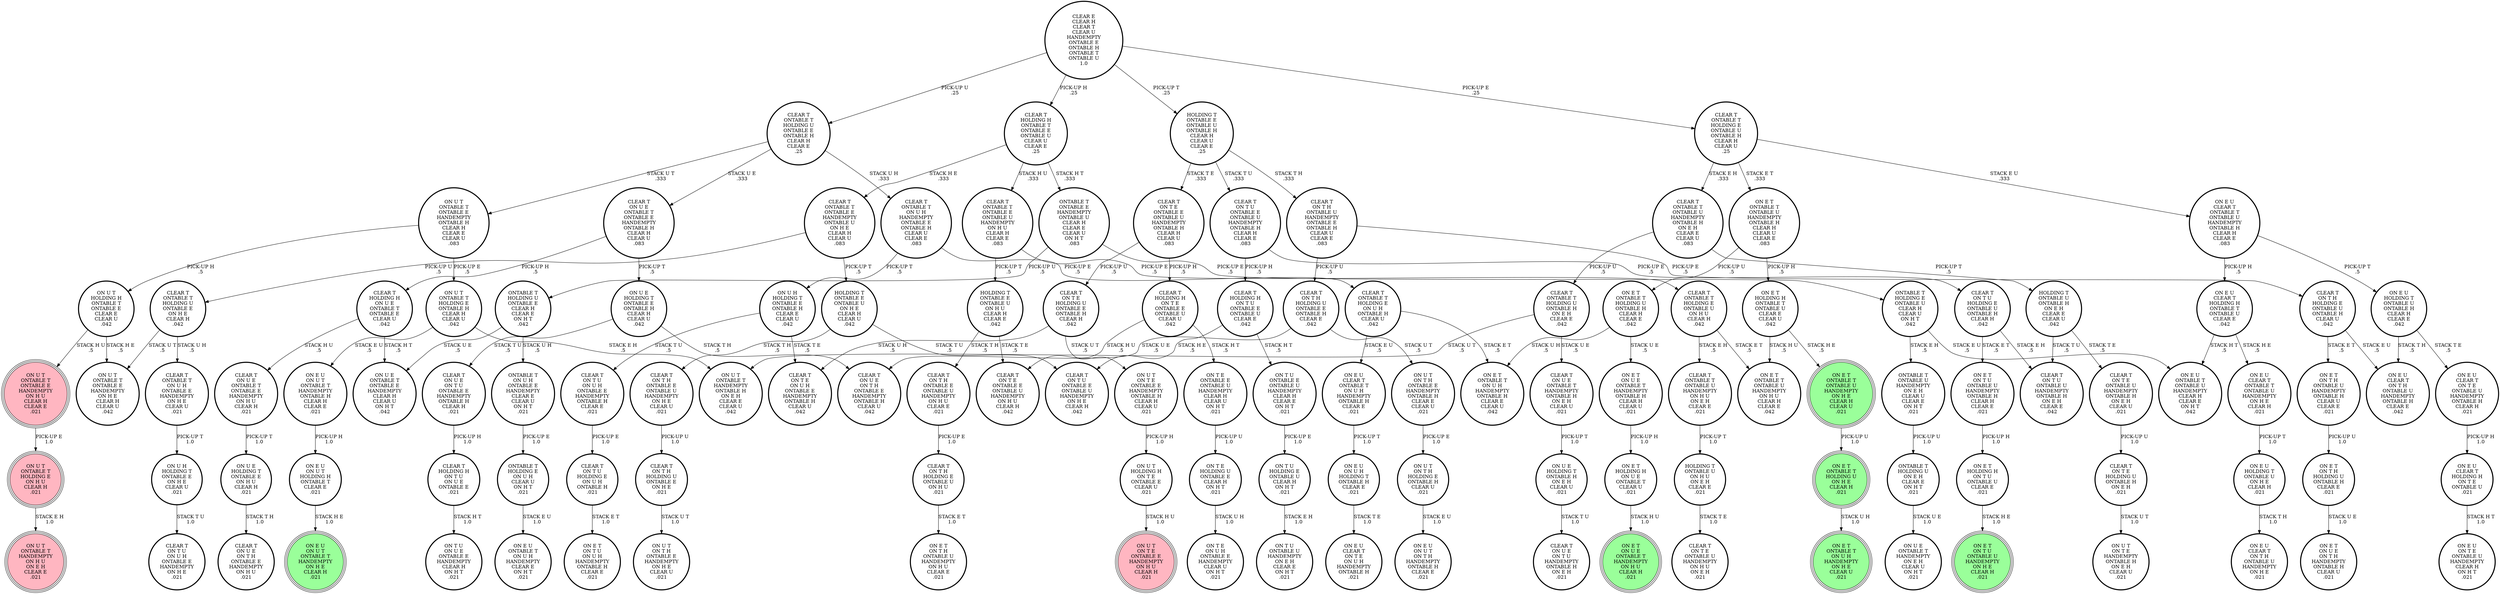 digraph {
"ON U T\nONTABLE T\nHOLDING E\nON H U\nCLEAR H\n.021\n" -> "ON U T\nONTABLE T\nHANDEMPTY\nON H U\nON E H\nCLEAR E\n.021\n"[label="STACK E H\n1.0\n"];
"ON E U\nCLEAR T\nHOLDING H\nONTABLE T\nONTABLE U\nCLEAR E\n.042\n" -> "ON E U\nONTABLE T\nONTABLE U\nHANDEMPTY\nCLEAR H\nCLEAR E\nON H T\n.042\n"[label="STACK H T\n.5\n"];
"ON E U\nCLEAR T\nHOLDING H\nONTABLE T\nONTABLE U\nCLEAR E\n.042\n" -> "ON E U\nCLEAR T\nONTABLE T\nONTABLE U\nHANDEMPTY\nON H E\nCLEAR H\n.021\n"[label="STACK H E\n.5\n"];
"ON E T\nHOLDING H\nON T U\nONTABLE U\nCLEAR E\n.021\n" -> "ON E T\nON T U\nONTABLE U\nHANDEMPTY\nON H E\nCLEAR H\n.021\n"[label="STACK H E\n1.0\n"];
"CLEAR T\nONTABLE T\nONTABLE E\nONTABLE U\nHANDEMPTY\nON H U\nCLEAR H\nCLEAR E\n.083\n" -> "CLEAR T\nONTABLE T\nHOLDING E\nONTABLE U\nON H U\nCLEAR H\n.042\n"[label="PICK-UP E\n.5\n"];
"CLEAR T\nONTABLE T\nONTABLE E\nONTABLE U\nHANDEMPTY\nON H U\nCLEAR H\nCLEAR E\n.083\n" -> "HOLDING T\nONTABLE E\nONTABLE U\nON H U\nCLEAR H\nCLEAR E\n.042\n"[label="PICK-UP T\n.5\n"];
"ON E U\nHOLDING T\nONTABLE U\nONTABLE H\nCLEAR H\nCLEAR E\n.042\n" -> "ON E U\nCLEAR T\nON T E\nONTABLE U\nHANDEMPTY\nONTABLE H\nCLEAR H\n.021\n"[label="STACK T E\n.5\n"];
"ON E U\nHOLDING T\nONTABLE U\nONTABLE H\nCLEAR H\nCLEAR E\n.042\n" -> "ON E U\nCLEAR T\nON T H\nONTABLE U\nHANDEMPTY\nONTABLE H\nCLEAR E\n.042\n"[label="STACK T H\n.5\n"];
"ON E T\nONTABLE T\nHOLDING U\nON H E\nCLEAR H\n.021\n" -> "ON E T\nONTABLE T\nON U H\nHANDEMPTY\nON H E\nCLEAR U\n.021\n"[label="STACK U H\n1.0\n"];
"CLEAR T\nONTABLE T\nHOLDING E\nONTABLE U\nON H U\nCLEAR H\n.042\n" -> "ON E T\nONTABLE T\nONTABLE U\nHANDEMPTY\nON H U\nCLEAR H\nCLEAR E\n.042\n"[label="STACK E T\n.5\n"];
"CLEAR T\nONTABLE T\nHOLDING E\nONTABLE U\nON H U\nCLEAR H\n.042\n" -> "CLEAR T\nONTABLE T\nONTABLE U\nHANDEMPTY\nON H U\nON E H\nCLEAR E\n.021\n"[label="STACK E H\n.5\n"];
"ON E U\nHOLDING T\nONTABLE U\nON H E\nCLEAR H\n.021\n" -> "ON E U\nCLEAR T\nON T H\nONTABLE U\nHANDEMPTY\nON H E\n.021\n"[label="STACK T H\n1.0\n"];
"CLEAR T\nON T H\nHOLDING E\nONTABLE U\nONTABLE H\nCLEAR U\n.042\n" -> "ON E T\nON T H\nONTABLE U\nHANDEMPTY\nONTABLE H\nCLEAR U\nCLEAR E\n.021\n"[label="STACK E T\n.5\n"];
"CLEAR T\nON T H\nHOLDING E\nONTABLE U\nONTABLE H\nCLEAR U\n.042\n" -> "ON E U\nCLEAR T\nON T H\nONTABLE U\nHANDEMPTY\nONTABLE H\nCLEAR E\n.042\n"[label="STACK E U\n.5\n"];
"ON T U\nONTABLE E\nONTABLE U\nHANDEMPTY\nCLEAR H\nCLEAR E\nON H T\n.021\n" -> "ON T U\nHOLDING E\nONTABLE U\nCLEAR H\nON H T\n.021\n"[label="PICK-UP E\n1.0\n"];
"CLEAR T\nON T U\nONTABLE E\nONTABLE U\nHANDEMPTY\nONTABLE H\nCLEAR H\nCLEAR E\n.083\n" -> "CLEAR T\nON T U\nHOLDING E\nONTABLE U\nONTABLE H\nCLEAR H\n.042\n"[label="PICK-UP E\n.5\n"];
"CLEAR T\nON T U\nONTABLE E\nONTABLE U\nHANDEMPTY\nONTABLE H\nCLEAR H\nCLEAR E\n.083\n" -> "CLEAR T\nHOLDING H\nON T U\nONTABLE E\nONTABLE U\nCLEAR E\n.042\n"[label="PICK-UP H\n.5\n"];
"CLEAR T\nONTABLE T\nON U H\nHANDEMPTY\nONTABLE E\nONTABLE H\nCLEAR U\nCLEAR E\n.083\n" -> "CLEAR T\nONTABLE T\nHOLDING E\nON U H\nONTABLE H\nCLEAR U\n.042\n"[label="PICK-UP E\n.5\n"];
"CLEAR T\nONTABLE T\nON U H\nHANDEMPTY\nONTABLE E\nONTABLE H\nCLEAR U\nCLEAR E\n.083\n" -> "ON U H\nHOLDING T\nONTABLE E\nONTABLE H\nCLEAR E\nCLEAR U\n.042\n"[label="PICK-UP T\n.5\n"];
"ONTABLE T\nHOLDING E\nONTABLE U\nCLEAR H\nCLEAR U\nON H T\n.042\n" -> "ONTABLE T\nONTABLE U\nHANDEMPTY\nON E H\nCLEAR U\nCLEAR E\nON H T\n.021\n"[label="STACK E H\n.5\n"];
"ONTABLE T\nHOLDING E\nONTABLE U\nCLEAR H\nCLEAR U\nON H T\n.042\n" -> "ON E U\nONTABLE T\nONTABLE U\nHANDEMPTY\nCLEAR H\nCLEAR E\nON H T\n.042\n"[label="STACK E U\n.5\n"];
"ON E U\nCLEAR T\nHOLDING H\nON T E\nONTABLE U\n.021\n" -> "ON E U\nON T E\nONTABLE U\nHANDEMPTY\nCLEAR H\nON H T\n.021\n"[label="STACK H T\n1.0\n"];
"ON U E\nHOLDING T\nONTABLE H\nON E H\nCLEAR U\n.021\n" -> "CLEAR T\nON U E\nON T U\nHANDEMPTY\nONTABLE H\nON E H\n.021\n"[label="STACK T U\n1.0\n"];
"CLEAR T\nON T H\nONTABLE U\nHANDEMPTY\nONTABLE E\nONTABLE H\nCLEAR U\nCLEAR E\n.083\n" -> "CLEAR T\nON T H\nHOLDING E\nONTABLE U\nONTABLE H\nCLEAR U\n.042\n"[label="PICK-UP E\n.5\n"];
"CLEAR T\nON T H\nONTABLE U\nHANDEMPTY\nONTABLE E\nONTABLE H\nCLEAR U\nCLEAR E\n.083\n" -> "CLEAR T\nON T H\nHOLDING U\nONTABLE E\nONTABLE H\nCLEAR E\n.042\n"[label="PICK-UP U\n.5\n"];
"ON U T\nON T H\nONTABLE E\nHANDEMPTY\nONTABLE H\nCLEAR E\nCLEAR U\n.021\n" -> "ON U T\nON T H\nHOLDING E\nONTABLE H\nCLEAR U\n.021\n"[label="PICK-UP E\n1.0\n"];
"ONTABLE T\nONTABLE E\nHANDEMPTY\nONTABLE U\nCLEAR H\nCLEAR E\nCLEAR U\nON H T\n.083\n" -> "ONTABLE T\nHOLDING E\nONTABLE U\nCLEAR H\nCLEAR U\nON H T\n.042\n"[label="PICK-UP E\n.5\n"];
"ONTABLE T\nONTABLE E\nHANDEMPTY\nONTABLE U\nCLEAR H\nCLEAR E\nCLEAR U\nON H T\n.083\n" -> "ONTABLE T\nHOLDING U\nONTABLE E\nCLEAR H\nCLEAR E\nON H T\n.042\n"[label="PICK-UP U\n.5\n"];
"ON E T\nONTABLE T\nONTABLE U\nHANDEMPTY\nONTABLE H\nCLEAR H\nCLEAR U\nCLEAR E\n.083\n" -> "ON E T\nHOLDING H\nONTABLE T\nONTABLE U\nCLEAR E\nCLEAR U\n.042\n"[label="PICK-UP H\n.5\n"];
"ON E T\nONTABLE T\nONTABLE U\nHANDEMPTY\nONTABLE H\nCLEAR H\nCLEAR U\nCLEAR E\n.083\n" -> "ON E T\nONTABLE T\nHOLDING U\nONTABLE H\nCLEAR H\nCLEAR E\n.042\n"[label="PICK-UP U\n.5\n"];
"HOLDING T\nONTABLE E\nONTABLE U\nON H U\nCLEAR H\nCLEAR E\n.042\n" -> "CLEAR T\nON T H\nONTABLE E\nONTABLE U\nHANDEMPTY\nON H U\nCLEAR E\n.021\n"[label="STACK T H\n.5\n"];
"HOLDING T\nONTABLE E\nONTABLE U\nON H U\nCLEAR H\nCLEAR E\n.042\n" -> "CLEAR T\nON T E\nONTABLE E\nONTABLE U\nHANDEMPTY\nON H U\nCLEAR H\n.042\n"[label="STACK T E\n.5\n"];
"CLEAR T\nHOLDING H\nON T U\nON U E\nONTABLE E\n.021\n" -> "ON T U\nON U E\nONTABLE E\nHANDEMPTY\nCLEAR H\nON H T\n.021\n"[label="STACK H T\n1.0\n"];
"CLEAR E\nCLEAR H\nCLEAR T\nCLEAR U\nHANDEMPTY\nONTABLE E\nONTABLE H\nONTABLE T\nONTABLE U\n1.0\n" -> "CLEAR T\nHOLDING H\nONTABLE T\nONTABLE E\nONTABLE U\nCLEAR U\nCLEAR E\n.25\n"[label="PICK-UP H\n.25\n"];
"CLEAR E\nCLEAR H\nCLEAR T\nCLEAR U\nHANDEMPTY\nONTABLE E\nONTABLE H\nONTABLE T\nONTABLE U\n1.0\n" -> "HOLDING T\nONTABLE E\nONTABLE U\nONTABLE H\nCLEAR H\nCLEAR U\nCLEAR E\n.25\n"[label="PICK-UP T\n.25\n"];
"CLEAR E\nCLEAR H\nCLEAR T\nCLEAR U\nHANDEMPTY\nONTABLE E\nONTABLE H\nONTABLE T\nONTABLE U\n1.0\n" -> "CLEAR T\nONTABLE T\nHOLDING E\nONTABLE U\nONTABLE H\nCLEAR H\nCLEAR U\n.25\n"[label="PICK-UP E\n.25\n"];
"CLEAR E\nCLEAR H\nCLEAR T\nCLEAR U\nHANDEMPTY\nONTABLE E\nONTABLE H\nONTABLE T\nONTABLE U\n1.0\n" -> "CLEAR T\nONTABLE T\nHOLDING U\nONTABLE E\nONTABLE H\nCLEAR H\nCLEAR E\n.25\n"[label="PICK-UP U\n.25\n"];
"HOLDING T\nONTABLE E\nONTABLE U\nON H E\nCLEAR H\nCLEAR U\n.042\n" -> "CLEAR T\nON T U\nONTABLE E\nONTABLE U\nHANDEMPTY\nON H E\nCLEAR H\n.042\n"[label="STACK T U\n.5\n"];
"HOLDING T\nONTABLE E\nONTABLE U\nON H E\nCLEAR H\nCLEAR U\n.042\n" -> "CLEAR T\nON T H\nONTABLE E\nONTABLE U\nHANDEMPTY\nON H E\nCLEAR U\n.021\n"[label="STACK T H\n.5\n"];
"CLEAR T\nON T E\nONTABLE U\nHANDEMPTY\nONTABLE H\nON E H\nCLEAR U\n.021\n" -> "CLEAR T\nON T E\nHOLDING U\nONTABLE H\nON E H\n.021\n"[label="PICK-UP U\n1.0\n"];
"ON E U\nON U T\nONTABLE T\nHANDEMPTY\nONTABLE H\nCLEAR H\nCLEAR E\n.021\n" -> "ON E U\nON U T\nHOLDING H\nONTABLE T\nCLEAR E\n.021\n"[label="PICK-UP H\n1.0\n"];
"CLEAR T\nON T U\nHOLDING E\nONTABLE U\nONTABLE H\nCLEAR H\n.042\n" -> "ON E T\nON T U\nONTABLE U\nHANDEMPTY\nONTABLE H\nCLEAR H\nCLEAR E\n.021\n"[label="STACK E T\n.5\n"];
"CLEAR T\nON T U\nHOLDING E\nONTABLE U\nONTABLE H\nCLEAR H\n.042\n" -> "CLEAR T\nON T U\nONTABLE U\nHANDEMPTY\nONTABLE H\nON E H\nCLEAR E\n.042\n"[label="STACK E H\n.5\n"];
"CLEAR T\nON T H\nHOLDING U\nONTABLE E\nONTABLE H\nCLEAR E\n.042\n" -> "ON U T\nON T H\nONTABLE E\nHANDEMPTY\nONTABLE H\nCLEAR E\nCLEAR U\n.021\n"[label="STACK U T\n.5\n"];
"CLEAR T\nON T H\nHOLDING U\nONTABLE E\nONTABLE H\nCLEAR E\n.042\n" -> "CLEAR T\nON U E\nON T H\nONTABLE E\nHANDEMPTY\nONTABLE H\nCLEAR U\n.042\n"[label="STACK U E\n.5\n"];
"CLEAR T\nON T H\nHOLDING E\nONTABLE U\nON H U\n.021\n" -> "ON E T\nON T H\nONTABLE U\nHANDEMPTY\nON H U\nCLEAR E\n.021\n"[label="STACK E T\n1.0\n"];
"ON E T\nHOLDING H\nONTABLE T\nONTABLE U\nCLEAR E\nCLEAR U\n.042\n" -> "ON E T\nONTABLE T\nONTABLE U\nHANDEMPTY\nON H E\nCLEAR H\nCLEAR U\n.021\n"[label="STACK H E\n.5\n"];
"ON E T\nHOLDING H\nONTABLE T\nONTABLE U\nCLEAR E\nCLEAR U\n.042\n" -> "ON E T\nONTABLE T\nONTABLE U\nHANDEMPTY\nON H U\nCLEAR H\nCLEAR E\n.042\n"[label="STACK H U\n.5\n"];
"CLEAR T\nON T U\nHOLDING E\nON U H\nONTABLE H\n.021\n" -> "ON E T\nON T U\nON U H\nHANDEMPTY\nONTABLE H\nCLEAR E\n.021\n"[label="STACK E T\n1.0\n"];
"ON E U\nCLEAR T\nONTABLE T\nONTABLE U\nHANDEMPTY\nONTABLE H\nCLEAR H\nCLEAR E\n.083\n" -> "ON E U\nCLEAR T\nHOLDING H\nONTABLE T\nONTABLE U\nCLEAR E\n.042\n"[label="PICK-UP H\n.5\n"];
"ON E U\nCLEAR T\nONTABLE T\nONTABLE U\nHANDEMPTY\nONTABLE H\nCLEAR H\nCLEAR E\n.083\n" -> "ON E U\nHOLDING T\nONTABLE U\nONTABLE H\nCLEAR H\nCLEAR E\n.042\n"[label="PICK-UP T\n.5\n"];
"CLEAR T\nON T E\nHOLDING U\nONTABLE H\nON E H\n.021\n" -> "ON U T\nON T E\nHANDEMPTY\nONTABLE H\nON E H\nCLEAR U\n.021\n"[label="STACK U T\n1.0\n"];
"ONTABLE T\nHOLDING U\nONTABLE E\nCLEAR H\nCLEAR E\nON H T\n.042\n" -> "ONTABLE T\nON U H\nONTABLE E\nHANDEMPTY\nCLEAR E\nCLEAR U\nON H T\n.021\n"[label="STACK U H\n.5\n"];
"ONTABLE T\nHOLDING U\nONTABLE E\nCLEAR H\nCLEAR E\nON H T\n.042\n" -> "ON U E\nONTABLE T\nONTABLE E\nHANDEMPTY\nCLEAR H\nCLEAR U\nON H T\n.042\n"[label="STACK U E\n.5\n"];
"ON E U\nON U H\nHOLDING T\nONTABLE H\nCLEAR E\n.021\n" -> "ON E U\nCLEAR T\nON T E\nON U H\nHANDEMPTY\nONTABLE H\n.021\n"[label="STACK T E\n1.0\n"];
"CLEAR T\nONTABLE T\nONTABLE U\nHANDEMPTY\nON H U\nON E H\nCLEAR E\n.021\n" -> "HOLDING T\nONTABLE U\nON H U\nON E H\nCLEAR E\n.021\n"[label="PICK-UP T\n1.0\n"];
"ON U H\nHOLDING T\nONTABLE E\nONTABLE H\nCLEAR E\nCLEAR U\n.042\n" -> "CLEAR T\nON T E\nON U H\nONTABLE E\nHANDEMPTY\nONTABLE H\nCLEAR U\n.042\n"[label="STACK T E\n.5\n"];
"ON U H\nHOLDING T\nONTABLE E\nONTABLE H\nCLEAR E\nCLEAR U\n.042\n" -> "CLEAR T\nON T U\nON U H\nONTABLE E\nHANDEMPTY\nONTABLE H\nCLEAR E\n.021\n"[label="STACK T U\n.5\n"];
"ON E U\nON U T\nHOLDING H\nONTABLE T\nCLEAR E\n.021\n" -> "ON E U\nON U T\nONTABLE T\nHANDEMPTY\nON H E\nCLEAR H\n.021\n"[label="STACK H E\n1.0\n"];
"CLEAR T\nONTABLE T\nHOLDING U\nONTABLE E\nON H E\nCLEAR H\n.042\n" -> "CLEAR T\nONTABLE T\nON U H\nONTABLE E\nHANDEMPTY\nON H E\nCLEAR U\n.021\n"[label="STACK U H\n.5\n"];
"CLEAR T\nONTABLE T\nHOLDING U\nONTABLE E\nON H E\nCLEAR H\n.042\n" -> "ON U T\nONTABLE T\nONTABLE E\nHANDEMPTY\nON H E\nCLEAR H\nCLEAR U\n.042\n"[label="STACK U T\n.5\n"];
"ON T U\nHOLDING E\nONTABLE U\nCLEAR H\nON H T\n.021\n" -> "ON T U\nONTABLE U\nHANDEMPTY\nON E H\nCLEAR E\nON H T\n.021\n"[label="STACK E H\n1.0\n"];
"ON E U\nCLEAR T\nON T E\nONTABLE U\nHANDEMPTY\nONTABLE H\nCLEAR H\n.021\n" -> "ON E U\nCLEAR T\nHOLDING H\nON T E\nONTABLE U\n.021\n"[label="PICK-UP H\n1.0\n"];
"ON U E\nHOLDING T\nONTABLE E\nONTABLE H\nCLEAR H\nCLEAR U\n.042\n" -> "CLEAR T\nON U E\nON T H\nONTABLE E\nHANDEMPTY\nONTABLE H\nCLEAR U\n.042\n"[label="STACK T H\n.5\n"];
"ON U E\nHOLDING T\nONTABLE E\nONTABLE H\nCLEAR H\nCLEAR U\n.042\n" -> "CLEAR T\nON U E\nON T U\nONTABLE E\nHANDEMPTY\nONTABLE H\nCLEAR H\n.021\n"[label="STACK T U\n.5\n"];
"ON U T\nONTABLE T\nONTABLE E\nHANDEMPTY\nONTABLE H\nCLEAR H\nCLEAR E\nCLEAR U\n.083\n" -> "ON U T\nHOLDING H\nONTABLE T\nONTABLE E\nCLEAR E\nCLEAR U\n.042\n"[label="PICK-UP H\n.5\n"];
"ON U T\nONTABLE T\nONTABLE E\nHANDEMPTY\nONTABLE H\nCLEAR H\nCLEAR E\nCLEAR U\n.083\n" -> "ON U T\nONTABLE T\nHOLDING E\nONTABLE H\nCLEAR H\nCLEAR U\n.042\n"[label="PICK-UP E\n.5\n"];
"CLEAR T\nON T H\nHOLDING U\nONTABLE E\nON H E\n.021\n" -> "ON U T\nON T H\nONTABLE E\nHANDEMPTY\nON H E\nCLEAR U\n.021\n"[label="STACK U T\n1.0\n"];
"CLEAR T\nHOLDING H\nON T E\nONTABLE E\nONTABLE U\nCLEAR U\n.042\n" -> "CLEAR T\nON T E\nONTABLE E\nONTABLE U\nHANDEMPTY\nON H U\nCLEAR H\n.042\n"[label="STACK H U\n.5\n"];
"CLEAR T\nHOLDING H\nON T E\nONTABLE E\nONTABLE U\nCLEAR U\n.042\n" -> "ON T E\nONTABLE E\nONTABLE U\nHANDEMPTY\nCLEAR H\nCLEAR U\nON H T\n.021\n"[label="STACK H T\n.5\n"];
"CLEAR T\nHOLDING H\nON T U\nONTABLE E\nONTABLE U\nCLEAR E\n.042\n" -> "CLEAR T\nON T U\nONTABLE E\nONTABLE U\nHANDEMPTY\nON H E\nCLEAR H\n.042\n"[label="STACK H E\n.5\n"];
"CLEAR T\nHOLDING H\nON T U\nONTABLE E\nONTABLE U\nCLEAR E\n.042\n" -> "ON T U\nONTABLE E\nONTABLE U\nHANDEMPTY\nCLEAR H\nCLEAR E\nON H T\n.021\n"[label="STACK H T\n.5\n"];
"CLEAR T\nONTABLE T\nONTABLE E\nHANDEMPTY\nONTABLE U\nON H E\nCLEAR H\nCLEAR U\n.083\n" -> "CLEAR T\nONTABLE T\nHOLDING U\nONTABLE E\nON H E\nCLEAR H\n.042\n"[label="PICK-UP U\n.5\n"];
"CLEAR T\nONTABLE T\nONTABLE E\nHANDEMPTY\nONTABLE U\nON H E\nCLEAR H\nCLEAR U\n.083\n" -> "HOLDING T\nONTABLE E\nONTABLE U\nON H E\nCLEAR H\nCLEAR U\n.042\n"[label="PICK-UP T\n.5\n"];
"ONTABLE T\nON U H\nONTABLE E\nHANDEMPTY\nCLEAR E\nCLEAR U\nON H T\n.021\n" -> "ONTABLE T\nHOLDING E\nON U H\nCLEAR U\nON H T\n.021\n"[label="PICK-UP E\n1.0\n"];
"ON U T\nHOLDING H\nON T E\nONTABLE E\nCLEAR U\n.021\n" -> "ON U T\nON T E\nONTABLE E\nHANDEMPTY\nON H U\nCLEAR H\n.021\n"[label="STACK H U\n1.0\n"];
"ONTABLE T\nHOLDING U\nON E H\nCLEAR E\nON H T\n.021\n" -> "ON U E\nONTABLE T\nHANDEMPTY\nON E H\nCLEAR U\nON H T\n.021\n"[label="STACK U E\n1.0\n"];
"CLEAR T\nON T E\nONTABLE E\nONTABLE U\nHANDEMPTY\nONTABLE H\nCLEAR H\nCLEAR U\n.083\n" -> "CLEAR T\nON T E\nHOLDING U\nONTABLE E\nONTABLE H\nCLEAR H\n.042\n"[label="PICK-UP U\n.5\n"];
"CLEAR T\nON T E\nONTABLE E\nONTABLE U\nHANDEMPTY\nONTABLE H\nCLEAR H\nCLEAR U\n.083\n" -> "CLEAR T\nHOLDING H\nON T E\nONTABLE E\nONTABLE U\nCLEAR U\n.042\n"[label="PICK-UP H\n.5\n"];
"ON U T\nONTABLE T\nHOLDING E\nONTABLE H\nCLEAR H\nCLEAR U\n.042\n" -> "ON U T\nONTABLE T\nHANDEMPTY\nONTABLE H\nON E H\nCLEAR E\nCLEAR U\n.042\n"[label="STACK E H\n.5\n"];
"ON U T\nONTABLE T\nHOLDING E\nONTABLE H\nCLEAR H\nCLEAR U\n.042\n" -> "ON E U\nON U T\nONTABLE T\nHANDEMPTY\nONTABLE H\nCLEAR H\nCLEAR E\n.021\n"[label="STACK E U\n.5\n"];
"CLEAR T\nONTABLE T\nHOLDING E\nON U H\nONTABLE H\nCLEAR U\n.042\n" -> "ON E T\nONTABLE T\nON U H\nHANDEMPTY\nONTABLE H\nCLEAR E\nCLEAR U\n.042\n"[label="STACK E T\n.5\n"];
"CLEAR T\nONTABLE T\nHOLDING E\nON U H\nONTABLE H\nCLEAR U\n.042\n" -> "ON E U\nCLEAR T\nONTABLE T\nON U H\nHANDEMPTY\nONTABLE H\nCLEAR E\n.021\n"[label="STACK E U\n.5\n"];
"CLEAR T\nONTABLE T\nONTABLE U\nHANDEMPTY\nONTABLE H\nON E H\nCLEAR E\nCLEAR U\n.083\n" -> "CLEAR T\nONTABLE T\nHOLDING U\nONTABLE H\nON E H\nCLEAR E\n.042\n"[label="PICK-UP U\n.5\n"];
"CLEAR T\nONTABLE T\nONTABLE U\nHANDEMPTY\nONTABLE H\nON E H\nCLEAR E\nCLEAR U\n.083\n" -> "HOLDING T\nONTABLE U\nONTABLE H\nON E H\nCLEAR E\nCLEAR U\n.042\n"[label="PICK-UP T\n.5\n"];
"ON E U\nCLEAR T\nONTABLE T\nON U H\nHANDEMPTY\nONTABLE H\nCLEAR E\n.021\n" -> "ON E U\nON U H\nHOLDING T\nONTABLE H\nCLEAR E\n.021\n"[label="PICK-UP T\n1.0\n"];
"ONTABLE T\nHOLDING E\nON U H\nCLEAR U\nON H T\n.021\n" -> "ON E U\nONTABLE T\nON U H\nHANDEMPTY\nCLEAR E\nON H T\n.021\n"[label="STACK E U\n1.0\n"];
"ON E T\nON U E\nONTABLE T\nHANDEMPTY\nONTABLE H\nCLEAR H\nCLEAR U\n.021\n" -> "ON E T\nHOLDING H\nON U E\nONTABLE T\nCLEAR U\n.021\n"[label="PICK-UP H\n1.0\n"];
"CLEAR T\nON U E\nONTABLE T\nONTABLE E\nHANDEMPTY\nON H U\nCLEAR H\n.021\n" -> "ON U E\nHOLDING T\nONTABLE E\nON H U\nCLEAR H\n.021\n"[label="PICK-UP T\n1.0\n"];
"CLEAR T\nON U E\nON T U\nONTABLE E\nHANDEMPTY\nONTABLE H\nCLEAR H\n.021\n" -> "CLEAR T\nHOLDING H\nON T U\nON U E\nONTABLE E\n.021\n"[label="PICK-UP H\n1.0\n"];
"CLEAR T\nONTABLE T\nHOLDING E\nONTABLE U\nONTABLE H\nCLEAR H\nCLEAR U\n.25\n" -> "CLEAR T\nONTABLE T\nONTABLE U\nHANDEMPTY\nONTABLE H\nON E H\nCLEAR E\nCLEAR U\n.083\n"[label="STACK E H\n.333\n"];
"CLEAR T\nONTABLE T\nHOLDING E\nONTABLE U\nONTABLE H\nCLEAR H\nCLEAR U\n.25\n" -> "ON E T\nONTABLE T\nONTABLE U\nHANDEMPTY\nONTABLE H\nCLEAR H\nCLEAR U\nCLEAR E\n.083\n"[label="STACK E T\n.333\n"];
"CLEAR T\nONTABLE T\nHOLDING E\nONTABLE U\nONTABLE H\nCLEAR H\nCLEAR U\n.25\n" -> "ON E U\nCLEAR T\nONTABLE T\nONTABLE U\nHANDEMPTY\nONTABLE H\nCLEAR H\nCLEAR E\n.083\n"[label="STACK E U\n.333\n"];
"ON U T\nONTABLE T\nONTABLE E\nHANDEMPTY\nON H U\nCLEAR H\nCLEAR E\n.021\n" -> "ON U T\nONTABLE T\nHOLDING E\nON H U\nCLEAR H\n.021\n"[label="PICK-UP E\n1.0\n"];
"ON U H\nHOLDING T\nONTABLE E\nON H E\nCLEAR U\n.021\n" -> "CLEAR T\nON T U\nON U H\nONTABLE E\nHANDEMPTY\nON H E\n.021\n"[label="STACK T U\n1.0\n"];
"ON U E\nHOLDING T\nONTABLE E\nON H U\nCLEAR H\n.021\n" -> "CLEAR T\nON U E\nON T H\nONTABLE E\nHANDEMPTY\nON H U\n.021\n"[label="STACK T H\n1.0\n"];
"ON E T\nONTABLE T\nHOLDING U\nONTABLE H\nCLEAR H\nCLEAR E\n.042\n" -> "ON E T\nONTABLE T\nON U H\nHANDEMPTY\nONTABLE H\nCLEAR E\nCLEAR U\n.042\n"[label="STACK U H\n.5\n"];
"ON E T\nONTABLE T\nHOLDING U\nONTABLE H\nCLEAR H\nCLEAR E\n.042\n" -> "ON E T\nON U E\nONTABLE T\nHANDEMPTY\nONTABLE H\nCLEAR H\nCLEAR U\n.021\n"[label="STACK U E\n.5\n"];
"ON U T\nON T H\nHOLDING E\nONTABLE H\nCLEAR U\n.021\n" -> "ON E U\nON U T\nON T H\nHANDEMPTY\nONTABLE H\nCLEAR E\n.021\n"[label="STACK E U\n1.0\n"];
"ON E T\nON T U\nONTABLE U\nHANDEMPTY\nONTABLE H\nCLEAR H\nCLEAR E\n.021\n" -> "ON E T\nHOLDING H\nON T U\nONTABLE U\nCLEAR E\n.021\n"[label="PICK-UP H\n1.0\n"];
"HOLDING T\nONTABLE U\nON H U\nON E H\nCLEAR E\n.021\n" -> "CLEAR T\nON T E\nONTABLE U\nHANDEMPTY\nON H U\nON E H\n.021\n"[label="STACK T E\n1.0\n"];
"CLEAR T\nHOLDING H\nONTABLE T\nONTABLE E\nONTABLE U\nCLEAR U\nCLEAR E\n.25\n" -> "ONTABLE T\nONTABLE E\nHANDEMPTY\nONTABLE U\nCLEAR H\nCLEAR E\nCLEAR U\nON H T\n.083\n"[label="STACK H T\n.333\n"];
"CLEAR T\nHOLDING H\nONTABLE T\nONTABLE E\nONTABLE U\nCLEAR U\nCLEAR E\n.25\n" -> "CLEAR T\nONTABLE T\nONTABLE E\nHANDEMPTY\nONTABLE U\nON H E\nCLEAR H\nCLEAR U\n.083\n"[label="STACK H E\n.333\n"];
"CLEAR T\nHOLDING H\nONTABLE T\nONTABLE E\nONTABLE U\nCLEAR U\nCLEAR E\n.25\n" -> "CLEAR T\nONTABLE T\nONTABLE E\nONTABLE U\nHANDEMPTY\nON H U\nCLEAR H\nCLEAR E\n.083\n"[label="STACK H U\n.333\n"];
"ON U T\nHOLDING H\nONTABLE T\nONTABLE E\nCLEAR E\nCLEAR U\n.042\n" -> "ON U T\nONTABLE T\nONTABLE E\nHANDEMPTY\nON H E\nCLEAR H\nCLEAR U\n.042\n"[label="STACK H E\n.5\n"];
"ON U T\nHOLDING H\nONTABLE T\nONTABLE E\nCLEAR E\nCLEAR U\n.042\n" -> "ON U T\nONTABLE T\nONTABLE E\nHANDEMPTY\nON H U\nCLEAR H\nCLEAR E\n.021\n"[label="STACK H U\n.5\n"];
"CLEAR T\nHOLDING H\nON U E\nONTABLE T\nONTABLE E\nCLEAR U\n.042\n" -> "CLEAR T\nON U E\nONTABLE T\nONTABLE E\nHANDEMPTY\nON H U\nCLEAR H\n.021\n"[label="STACK H U\n.5\n"];
"CLEAR T\nHOLDING H\nON U E\nONTABLE T\nONTABLE E\nCLEAR U\n.042\n" -> "ON U E\nONTABLE T\nONTABLE E\nHANDEMPTY\nCLEAR H\nCLEAR U\nON H T\n.042\n"[label="STACK H T\n.5\n"];
"ON T E\nONTABLE E\nONTABLE U\nHANDEMPTY\nCLEAR H\nCLEAR U\nON H T\n.021\n" -> "ON T E\nHOLDING U\nONTABLE E\nCLEAR H\nON H T\n.021\n"[label="PICK-UP U\n1.0\n"];
"CLEAR T\nON U E\nONTABLE T\nHANDEMPTY\nONTABLE H\nON E H\nCLEAR U\n.021\n" -> "ON U E\nHOLDING T\nONTABLE H\nON E H\nCLEAR U\n.021\n"[label="PICK-UP T\n1.0\n"];
"ON E T\nON T H\nHOLDING U\nONTABLE H\nCLEAR E\n.021\n" -> "ON E T\nON U E\nON T H\nHANDEMPTY\nONTABLE H\nCLEAR U\n.021\n"[label="STACK U E\n1.0\n"];
"CLEAR T\nON T U\nON U H\nONTABLE E\nHANDEMPTY\nONTABLE H\nCLEAR E\n.021\n" -> "CLEAR T\nON T U\nHOLDING E\nON U H\nONTABLE H\n.021\n"[label="PICK-UP E\n1.0\n"];
"ON E T\nHOLDING H\nON U E\nONTABLE T\nCLEAR U\n.021\n" -> "ON E T\nON U E\nONTABLE T\nHANDEMPTY\nON H U\nCLEAR H\n.021\n"[label="STACK H U\n1.0\n"];
"ONTABLE T\nONTABLE U\nHANDEMPTY\nON E H\nCLEAR U\nCLEAR E\nON H T\n.021\n" -> "ONTABLE T\nHOLDING U\nON E H\nCLEAR E\nON H T\n.021\n"[label="PICK-UP U\n1.0\n"];
"ON T E\nHOLDING U\nONTABLE E\nCLEAR H\nON H T\n.021\n" -> "ON T E\nON U H\nONTABLE E\nHANDEMPTY\nCLEAR U\nON H T\n.021\n"[label="STACK U H\n1.0\n"];
"CLEAR T\nON T H\nONTABLE E\nONTABLE U\nHANDEMPTY\nON H E\nCLEAR U\n.021\n" -> "CLEAR T\nON T H\nHOLDING U\nONTABLE E\nON H E\n.021\n"[label="PICK-UP U\n1.0\n"];
"HOLDING T\nONTABLE U\nONTABLE H\nON E H\nCLEAR E\nCLEAR U\n.042\n" -> "CLEAR T\nON T E\nONTABLE U\nHANDEMPTY\nONTABLE H\nON E H\nCLEAR U\n.021\n"[label="STACK T E\n.5\n"];
"HOLDING T\nONTABLE U\nONTABLE H\nON E H\nCLEAR E\nCLEAR U\n.042\n" -> "CLEAR T\nON T U\nONTABLE U\nHANDEMPTY\nONTABLE H\nON E H\nCLEAR E\n.042\n"[label="STACK T U\n.5\n"];
"CLEAR T\nONTABLE T\nHOLDING U\nONTABLE E\nONTABLE H\nCLEAR H\nCLEAR E\n.25\n" -> "ON U T\nONTABLE T\nONTABLE E\nHANDEMPTY\nONTABLE H\nCLEAR H\nCLEAR E\nCLEAR U\n.083\n"[label="STACK U T\n.333\n"];
"CLEAR T\nONTABLE T\nHOLDING U\nONTABLE E\nONTABLE H\nCLEAR H\nCLEAR E\n.25\n" -> "CLEAR T\nONTABLE T\nON U H\nHANDEMPTY\nONTABLE E\nONTABLE H\nCLEAR U\nCLEAR E\n.083\n"[label="STACK U H\n.333\n"];
"CLEAR T\nONTABLE T\nHOLDING U\nONTABLE E\nONTABLE H\nCLEAR H\nCLEAR E\n.25\n" -> "CLEAR T\nON U E\nONTABLE T\nONTABLE E\nHANDEMPTY\nONTABLE H\nCLEAR H\nCLEAR U\n.083\n"[label="STACK U E\n.333\n"];
"CLEAR T\nON T E\nHOLDING U\nONTABLE E\nONTABLE H\nCLEAR H\n.042\n" -> "CLEAR T\nON T E\nON U H\nONTABLE E\nHANDEMPTY\nONTABLE H\nCLEAR U\n.042\n"[label="STACK U H\n.5\n"];
"CLEAR T\nON T E\nHOLDING U\nONTABLE E\nONTABLE H\nCLEAR H\n.042\n" -> "ON U T\nON T E\nONTABLE E\nHANDEMPTY\nONTABLE H\nCLEAR H\nCLEAR U\n.021\n"[label="STACK U T\n.5\n"];
"CLEAR T\nONTABLE T\nHOLDING U\nONTABLE H\nON E H\nCLEAR E\n.042\n" -> "ON U T\nONTABLE T\nHANDEMPTY\nONTABLE H\nON E H\nCLEAR E\nCLEAR U\n.042\n"[label="STACK U T\n.5\n"];
"CLEAR T\nONTABLE T\nHOLDING U\nONTABLE H\nON E H\nCLEAR E\n.042\n" -> "CLEAR T\nON U E\nONTABLE T\nHANDEMPTY\nONTABLE H\nON E H\nCLEAR U\n.021\n"[label="STACK U E\n.5\n"];
"CLEAR T\nONTABLE T\nON U H\nONTABLE E\nHANDEMPTY\nON H E\nCLEAR U\n.021\n" -> "ON U H\nHOLDING T\nONTABLE E\nON H E\nCLEAR U\n.021\n"[label="PICK-UP T\n1.0\n"];
"HOLDING T\nONTABLE E\nONTABLE U\nONTABLE H\nCLEAR H\nCLEAR U\nCLEAR E\n.25\n" -> "CLEAR T\nON T E\nONTABLE E\nONTABLE U\nHANDEMPTY\nONTABLE H\nCLEAR H\nCLEAR U\n.083\n"[label="STACK T E\n.333\n"];
"HOLDING T\nONTABLE E\nONTABLE U\nONTABLE H\nCLEAR H\nCLEAR U\nCLEAR E\n.25\n" -> "CLEAR T\nON T H\nONTABLE U\nHANDEMPTY\nONTABLE E\nONTABLE H\nCLEAR U\nCLEAR E\n.083\n"[label="STACK T H\n.333\n"];
"HOLDING T\nONTABLE E\nONTABLE U\nONTABLE H\nCLEAR H\nCLEAR U\nCLEAR E\n.25\n" -> "CLEAR T\nON T U\nONTABLE E\nONTABLE U\nHANDEMPTY\nONTABLE H\nCLEAR H\nCLEAR E\n.083\n"[label="STACK T U\n.333\n"];
"ON U T\nON T E\nONTABLE E\nHANDEMPTY\nONTABLE H\nCLEAR H\nCLEAR U\n.021\n" -> "ON U T\nHOLDING H\nON T E\nONTABLE E\nCLEAR U\n.021\n"[label="PICK-UP H\n1.0\n"];
"ON E T\nONTABLE T\nONTABLE U\nHANDEMPTY\nON H E\nCLEAR H\nCLEAR U\n.021\n" -> "ON E T\nONTABLE T\nHOLDING U\nON H E\nCLEAR H\n.021\n"[label="PICK-UP U\n1.0\n"];
"ON E T\nON T H\nONTABLE U\nHANDEMPTY\nONTABLE H\nCLEAR U\nCLEAR E\n.021\n" -> "ON E T\nON T H\nHOLDING U\nONTABLE H\nCLEAR E\n.021\n"[label="PICK-UP U\n1.0\n"];
"CLEAR T\nON U E\nONTABLE T\nONTABLE E\nHANDEMPTY\nONTABLE H\nCLEAR H\nCLEAR U\n.083\n" -> "ON U E\nHOLDING T\nONTABLE E\nONTABLE H\nCLEAR H\nCLEAR U\n.042\n"[label="PICK-UP T\n.5\n"];
"CLEAR T\nON U E\nONTABLE T\nONTABLE E\nHANDEMPTY\nONTABLE H\nCLEAR H\nCLEAR U\n.083\n" -> "CLEAR T\nHOLDING H\nON U E\nONTABLE T\nONTABLE E\nCLEAR U\n.042\n"[label="PICK-UP H\n.5\n"];
"ON E U\nCLEAR T\nONTABLE T\nONTABLE U\nHANDEMPTY\nON H E\nCLEAR H\n.021\n" -> "ON E U\nHOLDING T\nONTABLE U\nON H E\nCLEAR H\n.021\n"[label="PICK-UP T\n1.0\n"];
"CLEAR T\nON T H\nONTABLE E\nONTABLE U\nHANDEMPTY\nON H U\nCLEAR E\n.021\n" -> "CLEAR T\nON T H\nHOLDING E\nONTABLE U\nON H U\n.021\n"[label="PICK-UP E\n1.0\n"];
"CLEAR T\nON T E\nONTABLE E\nONTABLE U\nHANDEMPTY\nON H U\nCLEAR H\n.042\n" [shape=circle, penwidth=3];
"CLEAR T\nON T U\nON U H\nONTABLE E\nHANDEMPTY\nON H E\n.021\n" [shape=circle, penwidth=3];
"ON U T\nONTABLE T\nHANDEMPTY\nON H U\nON E H\nCLEAR E\n.021\n" [shape=circle, style=filled, fillcolor=lightpink, peripheries=3];
"ON E T\nON T H\nONTABLE U\nHANDEMPTY\nON H U\nCLEAR E\n.021\n" [shape=circle, penwidth=3];
"CLEAR T\nON U E\nON T H\nONTABLE E\nHANDEMPTY\nON H U\n.021\n" [shape=circle, penwidth=3];
"ON E U\nONTABLE T\nON U H\nHANDEMPTY\nCLEAR E\nON H T\n.021\n" [shape=circle, penwidth=3];
"ON U T\nON T E\nHANDEMPTY\nONTABLE H\nON E H\nCLEAR U\n.021\n" [shape=circle, penwidth=3];
"ON E U\nON T E\nONTABLE U\nHANDEMPTY\nCLEAR H\nON H T\n.021\n" [shape=circle, penwidth=3];
"ON U E\nONTABLE T\nHANDEMPTY\nON E H\nCLEAR U\nON H T\n.021\n" [shape=circle, penwidth=3];
"ON E U\nCLEAR T\nON T H\nONTABLE U\nHANDEMPTY\nON H E\n.021\n" [shape=circle, penwidth=3];
"ON U T\nON T E\nONTABLE E\nHANDEMPTY\nON H U\nCLEAR H\n.021\n" [shape=circle, style=filled, fillcolor=lightpink, peripheries=3];
"ON E U\nCLEAR T\nON T H\nONTABLE U\nHANDEMPTY\nONTABLE H\nCLEAR E\n.042\n" [shape=circle, penwidth=3];
"ON U T\nONTABLE T\nHANDEMPTY\nONTABLE H\nON E H\nCLEAR E\nCLEAR U\n.042\n" [shape=circle, penwidth=3];
"CLEAR T\nON T U\nONTABLE E\nONTABLE U\nHANDEMPTY\nON H E\nCLEAR H\n.042\n" [shape=circle, penwidth=3];
"ON U T\nONTABLE T\nONTABLE E\nHANDEMPTY\nON H E\nCLEAR H\nCLEAR U\n.042\n" [shape=circle, penwidth=3];
"ON E T\nON U E\nON T H\nHANDEMPTY\nONTABLE H\nCLEAR U\n.021\n" [shape=circle, penwidth=3];
"ON E T\nON T U\nON U H\nHANDEMPTY\nONTABLE H\nCLEAR E\n.021\n" [shape=circle, penwidth=3];
"ON E U\nONTABLE T\nONTABLE U\nHANDEMPTY\nCLEAR H\nCLEAR E\nON H T\n.042\n" [shape=circle, penwidth=3];
"ON E U\nON U T\nON T H\nHANDEMPTY\nONTABLE H\nCLEAR E\n.021\n" [shape=circle, penwidth=3];
"ON E T\nONTABLE T\nON U H\nHANDEMPTY\nON H E\nCLEAR U\n.021\n" [shape=circle, style=filled, fillcolor=palegreen1, peripheries=3];
"CLEAR T\nON T E\nONTABLE U\nHANDEMPTY\nON H U\nON E H\n.021\n" [shape=circle, penwidth=3];
"ON U T\nON T H\nONTABLE E\nHANDEMPTY\nON H E\nCLEAR U\n.021\n" [shape=circle, penwidth=3];
"CLEAR T\nON T U\nONTABLE U\nHANDEMPTY\nONTABLE H\nON E H\nCLEAR E\n.042\n" [shape=circle, penwidth=3];
"ON E T\nON T U\nONTABLE U\nHANDEMPTY\nON H E\nCLEAR H\n.021\n" [shape=circle, style=filled, fillcolor=palegreen1, peripheries=3];
"ON E T\nON U E\nONTABLE T\nHANDEMPTY\nON H U\nCLEAR H\n.021\n" [shape=circle, style=filled, fillcolor=palegreen1, peripheries=3];
"CLEAR T\nON U E\nON T H\nONTABLE E\nHANDEMPTY\nONTABLE H\nCLEAR U\n.042\n" [shape=circle, penwidth=3];
"ON T U\nON U E\nONTABLE E\nHANDEMPTY\nCLEAR H\nON H T\n.021\n" [shape=circle, penwidth=3];
"ON E U\nON U T\nONTABLE T\nHANDEMPTY\nON H E\nCLEAR H\n.021\n" [shape=circle, style=filled, fillcolor=palegreen1, peripheries=3];
"CLEAR T\nON U E\nON T U\nHANDEMPTY\nONTABLE H\nON E H\n.021\n" [shape=circle, penwidth=3];
"ON E T\nONTABLE T\nONTABLE U\nHANDEMPTY\nON H U\nCLEAR H\nCLEAR E\n.042\n" [shape=circle, penwidth=3];
"ON E U\nCLEAR T\nON T E\nON U H\nHANDEMPTY\nONTABLE H\n.021\n" [shape=circle, penwidth=3];
"CLEAR T\nON T E\nON U H\nONTABLE E\nHANDEMPTY\nONTABLE H\nCLEAR U\n.042\n" [shape=circle, penwidth=3];
"ON U E\nONTABLE T\nONTABLE E\nHANDEMPTY\nCLEAR H\nCLEAR U\nON H T\n.042\n" [shape=circle, penwidth=3];
"ON T U\nONTABLE U\nHANDEMPTY\nON E H\nCLEAR E\nON H T\n.021\n" [shape=circle, penwidth=3];
"ON E T\nONTABLE T\nON U H\nHANDEMPTY\nONTABLE H\nCLEAR E\nCLEAR U\n.042\n" [shape=circle, penwidth=3];
"ON T E\nON U H\nONTABLE E\nHANDEMPTY\nCLEAR U\nON H T\n.021\n" [shape=circle, penwidth=3];
"HOLDING T\nONTABLE E\nONTABLE U\nONTABLE H\nCLEAR H\nCLEAR U\nCLEAR E\n.25\n" [shape=circle, penwidth=3];
"CLEAR T\nON T E\nONTABLE E\nONTABLE U\nHANDEMPTY\nON H U\nCLEAR H\n.042\n" [shape=circle, penwidth=3];
"CLEAR T\nON T H\nHOLDING E\nONTABLE U\nON H U\n.021\n" [shape=circle, penwidth=3];
"ON E U\nHOLDING T\nONTABLE U\nONTABLE H\nCLEAR H\nCLEAR E\n.042\n" [shape=circle, penwidth=3];
"CLEAR T\nON T H\nONTABLE E\nONTABLE U\nHANDEMPTY\nON H U\nCLEAR E\n.021\n" [shape=circle, penwidth=3];
"ON E T\nHOLDING H\nONTABLE T\nONTABLE U\nCLEAR E\nCLEAR U\n.042\n" [shape=circle, penwidth=3];
"CLEAR T\nON T U\nON U H\nONTABLE E\nHANDEMPTY\nON H E\n.021\n" [shape=circle, penwidth=3];
"CLEAR T\nON T H\nHOLDING U\nONTABLE E\nON H E\n.021\n" [shape=circle, penwidth=3];
"CLEAR T\nHOLDING H\nON T U\nON U E\nONTABLE E\n.021\n" [shape=circle, penwidth=3];
"ONTABLE T\nHOLDING U\nONTABLE E\nCLEAR H\nCLEAR E\nON H T\n.042\n" [shape=circle, penwidth=3];
"ON U T\nONTABLE T\nHANDEMPTY\nON H U\nON E H\nCLEAR E\n.021\n" [shape=circle, style=filled, fillcolor=lightpink, peripheries=3];
"CLEAR T\nON T H\nONTABLE U\nHANDEMPTY\nONTABLE E\nONTABLE H\nCLEAR U\nCLEAR E\n.083\n" [shape=circle, penwidth=3];
"ON U T\nONTABLE T\nONTABLE E\nHANDEMPTY\nONTABLE H\nCLEAR H\nCLEAR E\nCLEAR U\n.083\n" [shape=circle, penwidth=3];
"ON U H\nHOLDING T\nONTABLE E\nON H E\nCLEAR U\n.021\n" [shape=circle, penwidth=3];
"CLEAR T\nON U E\nONTABLE T\nONTABLE E\nHANDEMPTY\nONTABLE H\nCLEAR H\nCLEAR U\n.083\n" [shape=circle, penwidth=3];
"ON E T\nONTABLE T\nHOLDING U\nON H E\nCLEAR H\n.021\n" [shape=circle, style=filled, fillcolor=palegreen1, peripheries=3];
"ON E T\nON T H\nONTABLE U\nHANDEMPTY\nON H U\nCLEAR E\n.021\n" [shape=circle, penwidth=3];
"CLEAR E\nCLEAR H\nCLEAR T\nCLEAR U\nHANDEMPTY\nONTABLE E\nONTABLE H\nONTABLE T\nONTABLE U\n1.0\n" [shape=circle, penwidth=3];
"ON E T\nON T H\nHOLDING U\nONTABLE H\nCLEAR E\n.021\n" [shape=circle, penwidth=3];
"CLEAR T\nONTABLE T\nONTABLE U\nHANDEMPTY\nON H U\nON E H\nCLEAR E\n.021\n" [shape=circle, penwidth=3];
"ON E U\nON U T\nHOLDING H\nONTABLE T\nCLEAR E\n.021\n" [shape=circle, penwidth=3];
"ON E T\nHOLDING H\nON U E\nONTABLE T\nCLEAR U\n.021\n" [shape=circle, penwidth=3];
"CLEAR T\nON U E\nON T H\nONTABLE E\nHANDEMPTY\nON H U\n.021\n" [shape=circle, penwidth=3];
"ON E U\nONTABLE T\nON U H\nHANDEMPTY\nCLEAR E\nON H T\n.021\n" [shape=circle, penwidth=3];
"ON U T\nON T E\nHANDEMPTY\nONTABLE H\nON E H\nCLEAR U\n.021\n" [shape=circle, penwidth=3];
"ON E U\nON T E\nONTABLE U\nHANDEMPTY\nCLEAR H\nON H T\n.021\n" [shape=circle, penwidth=3];
"ON U E\nHOLDING T\nONTABLE E\nONTABLE H\nCLEAR H\nCLEAR U\n.042\n" [shape=circle, penwidth=3];
"ON U E\nONTABLE T\nHANDEMPTY\nON E H\nCLEAR U\nON H T\n.021\n" [shape=circle, penwidth=3];
"ON U E\nHOLDING T\nONTABLE E\nON H U\nCLEAR H\n.021\n" [shape=circle, penwidth=3];
"ON E U\nCLEAR T\nON T H\nONTABLE U\nHANDEMPTY\nON H E\n.021\n" [shape=circle, penwidth=3];
"CLEAR T\nON U E\nONTABLE T\nHANDEMPTY\nONTABLE H\nON E H\nCLEAR U\n.021\n" [shape=circle, penwidth=3];
"ON U T\nON T E\nONTABLE E\nHANDEMPTY\nON H U\nCLEAR H\n.021\n" [shape=circle, style=filled, fillcolor=lightpink, peripheries=3];
"ON T U\nONTABLE E\nONTABLE U\nHANDEMPTY\nCLEAR H\nCLEAR E\nON H T\n.021\n" [shape=circle, penwidth=3];
"ON U T\nHOLDING H\nON T E\nONTABLE E\nCLEAR U\n.021\n" [shape=circle, penwidth=3];
"ONTABLE T\nHOLDING E\nONTABLE U\nCLEAR H\nCLEAR U\nON H T\n.042\n" [shape=circle, penwidth=3];
"ON E U\nCLEAR T\nON T E\nONTABLE U\nHANDEMPTY\nONTABLE H\nCLEAR H\n.021\n" [shape=circle, penwidth=3];
"ON E U\nCLEAR T\nON T H\nONTABLE U\nHANDEMPTY\nONTABLE H\nCLEAR E\n.042\n" [shape=circle, penwidth=3];
"ON U T\nONTABLE T\nHANDEMPTY\nONTABLE H\nON E H\nCLEAR E\nCLEAR U\n.042\n" [shape=circle, penwidth=3];
"CLEAR T\nON T H\nHOLDING U\nONTABLE E\nONTABLE H\nCLEAR E\n.042\n" [shape=circle, penwidth=3];
"CLEAR T\nON T E\nONTABLE U\nHANDEMPTY\nONTABLE H\nON E H\nCLEAR U\n.021\n" [shape=circle, penwidth=3];
"CLEAR T\nON T U\nHOLDING E\nONTABLE U\nONTABLE H\nCLEAR H\n.042\n" [shape=circle, penwidth=3];
"CLEAR T\nON T U\nONTABLE E\nONTABLE U\nHANDEMPTY\nON H E\nCLEAR H\n.042\n" [shape=circle, penwidth=3];
"CLEAR T\nONTABLE T\nON U H\nONTABLE E\nHANDEMPTY\nON H E\nCLEAR U\n.021\n" [shape=circle, penwidth=3];
"ON E U\nCLEAR T\nONTABLE T\nONTABLE U\nHANDEMPTY\nONTABLE H\nCLEAR H\nCLEAR E\n.083\n" [shape=circle, penwidth=3];
"ON E T\nONTABLE T\nONTABLE U\nHANDEMPTY\nON H E\nCLEAR H\nCLEAR U\n.021\n" [shape=circle, style=filled, fillcolor=palegreen1, peripheries=3];
"CLEAR T\nON T E\nHOLDING U\nONTABLE E\nONTABLE H\nCLEAR H\n.042\n" [shape=circle, penwidth=3];
"CLEAR T\nONTABLE T\nHOLDING E\nON U H\nONTABLE H\nCLEAR U\n.042\n" [shape=circle, penwidth=3];
"CLEAR T\nONTABLE T\nON U H\nHANDEMPTY\nONTABLE E\nONTABLE H\nCLEAR U\nCLEAR E\n.083\n" [shape=circle, penwidth=3];
"ON U T\nONTABLE T\nONTABLE E\nHANDEMPTY\nON H E\nCLEAR H\nCLEAR U\n.042\n" [shape=circle, penwidth=3];
"ON E T\nHOLDING H\nON T U\nONTABLE U\nCLEAR E\n.021\n" [shape=circle, penwidth=3];
"ON U E\nHOLDING T\nONTABLE H\nON E H\nCLEAR U\n.021\n" [shape=circle, penwidth=3];
"CLEAR T\nON U E\nONTABLE T\nONTABLE E\nHANDEMPTY\nON H U\nCLEAR H\n.021\n" [shape=circle, penwidth=3];
"CLEAR T\nON T U\nONTABLE E\nONTABLE U\nHANDEMPTY\nONTABLE H\nCLEAR H\nCLEAR E\n.083\n" [shape=circle, penwidth=3];
"CLEAR T\nON T H\nONTABLE E\nONTABLE U\nHANDEMPTY\nON H E\nCLEAR U\n.021\n" [shape=circle, penwidth=3];
"CLEAR T\nONTABLE T\nONTABLE E\nONTABLE U\nHANDEMPTY\nON H U\nCLEAR H\nCLEAR E\n.083\n" [shape=circle, penwidth=3];
"CLEAR T\nON T H\nHOLDING E\nONTABLE U\nONTABLE H\nCLEAR U\n.042\n" [shape=circle, penwidth=3];
"ONTABLE T\nHOLDING E\nON U H\nCLEAR U\nON H T\n.021\n" [shape=circle, penwidth=3];
"CLEAR T\nONTABLE T\nHOLDING E\nONTABLE U\nONTABLE H\nCLEAR H\nCLEAR U\n.25\n" [shape=circle, penwidth=3];
"ON E U\nCLEAR T\nHOLDING H\nON T E\nONTABLE U\n.021\n" [shape=circle, penwidth=3];
"ON E U\nCLEAR T\nONTABLE T\nON U H\nHANDEMPTY\nONTABLE H\nCLEAR E\n.021\n" [shape=circle, penwidth=3];
"ON E T\nON U E\nON T H\nHANDEMPTY\nONTABLE H\nCLEAR U\n.021\n" [shape=circle, penwidth=3];
"HOLDING T\nONTABLE U\nON H U\nON E H\nCLEAR E\n.021\n" [shape=circle, penwidth=3];
"ON E U\nCLEAR T\nHOLDING H\nONTABLE T\nONTABLE U\nCLEAR E\n.042\n" [shape=circle, penwidth=3];
"CLEAR T\nHOLDING H\nON T U\nONTABLE E\nONTABLE U\nCLEAR E\n.042\n" [shape=circle, penwidth=3];
"CLEAR T\nONTABLE T\nONTABLE U\nHANDEMPTY\nONTABLE H\nON E H\nCLEAR E\nCLEAR U\n.083\n" [shape=circle, penwidth=3];
"CLEAR T\nON T U\nHOLDING E\nON U H\nONTABLE H\n.021\n" [shape=circle, penwidth=3];
"ON E U\nON U T\nONTABLE T\nHANDEMPTY\nONTABLE H\nCLEAR H\nCLEAR E\n.021\n" [shape=circle, penwidth=3];
"ON E T\nONTABLE T\nHOLDING U\nONTABLE H\nCLEAR H\nCLEAR E\n.042\n" [shape=circle, penwidth=3];
"ON E T\nON T U\nONTABLE U\nHANDEMPTY\nONTABLE H\nCLEAR H\nCLEAR E\n.021\n" [shape=circle, penwidth=3];
"ON E T\nON T H\nONTABLE U\nHANDEMPTY\nONTABLE H\nCLEAR U\nCLEAR E\n.021\n" [shape=circle, penwidth=3];
"ON E T\nON T U\nON U H\nHANDEMPTY\nONTABLE H\nCLEAR E\n.021\n" [shape=circle, penwidth=3];
"ON E U\nONTABLE T\nONTABLE U\nHANDEMPTY\nCLEAR H\nCLEAR E\nON H T\n.042\n" [shape=circle, penwidth=3];
"HOLDING T\nONTABLE E\nONTABLE U\nON H E\nCLEAR H\nCLEAR U\n.042\n" [shape=circle, penwidth=3];
"CLEAR T\nONTABLE T\nHOLDING U\nONTABLE E\nON H E\nCLEAR H\n.042\n" [shape=circle, penwidth=3];
"ON E U\nHOLDING T\nONTABLE U\nON H E\nCLEAR H\n.021\n" [shape=circle, penwidth=3];
"HOLDING T\nONTABLE E\nONTABLE U\nON H U\nCLEAR H\nCLEAR E\n.042\n" [shape=circle, penwidth=3];
"ON E U\nON U T\nON T H\nHANDEMPTY\nONTABLE H\nCLEAR E\n.021\n" [shape=circle, penwidth=3];
"ON E T\nONTABLE T\nON U H\nHANDEMPTY\nON H E\nCLEAR U\n.021\n" [shape=circle, style=filled, fillcolor=palegreen1, peripheries=3];
"ON T U\nHOLDING E\nONTABLE U\nCLEAR H\nON H T\n.021\n" [shape=circle, penwidth=3];
"CLEAR T\nONTABLE T\nHOLDING U\nONTABLE H\nON E H\nCLEAR E\n.042\n" [shape=circle, penwidth=3];
"CLEAR T\nON T E\nONTABLE U\nHANDEMPTY\nON H U\nON E H\n.021\n" [shape=circle, penwidth=3];
"ON U T\nON T H\nONTABLE E\nHANDEMPTY\nON H E\nCLEAR U\n.021\n" [shape=circle, penwidth=3];
"ON U T\nHOLDING H\nONTABLE T\nONTABLE E\nCLEAR E\nCLEAR U\n.042\n" [shape=circle, penwidth=3];
"CLEAR T\nON T U\nONTABLE U\nHANDEMPTY\nONTABLE H\nON E H\nCLEAR E\n.042\n" [shape=circle, penwidth=3];
"ON E T\nON T U\nONTABLE U\nHANDEMPTY\nON H E\nCLEAR H\n.021\n" [shape=circle, style=filled, fillcolor=palegreen1, peripheries=3];
"CLEAR T\nHOLDING H\nONTABLE T\nONTABLE E\nONTABLE U\nCLEAR U\nCLEAR E\n.25\n" [shape=circle, penwidth=3];
"ON E T\nON U E\nONTABLE T\nHANDEMPTY\nON H U\nCLEAR H\n.021\n" [shape=circle, style=filled, fillcolor=palegreen1, peripheries=3];
"CLEAR T\nHOLDING H\nON U E\nONTABLE T\nONTABLE E\nCLEAR U\n.042\n" [shape=circle, penwidth=3];
"ON T E\nONTABLE E\nONTABLE U\nHANDEMPTY\nCLEAR H\nCLEAR U\nON H T\n.021\n" [shape=circle, penwidth=3];
"CLEAR T\nON U E\nON T H\nONTABLE E\nHANDEMPTY\nONTABLE H\nCLEAR U\n.042\n" [shape=circle, penwidth=3];
"ONTABLE T\nONTABLE U\nHANDEMPTY\nON E H\nCLEAR U\nCLEAR E\nON H T\n.021\n" [shape=circle, penwidth=3];
"CLEAR T\nONTABLE T\nHOLDING U\nONTABLE E\nONTABLE H\nCLEAR H\nCLEAR E\n.25\n" [shape=circle, penwidth=3];
"CLEAR T\nONTABLE T\nHOLDING E\nONTABLE U\nON H U\nCLEAR H\n.042\n" [shape=circle, penwidth=3];
"ON T E\nHOLDING U\nONTABLE E\nCLEAR H\nON H T\n.021\n" [shape=circle, penwidth=3];
"ON U T\nONTABLE T\nHOLDING E\nONTABLE H\nCLEAR H\nCLEAR U\n.042\n" [shape=circle, penwidth=3];
"ONTABLE T\nHOLDING U\nON E H\nCLEAR E\nON H T\n.021\n" [shape=circle, penwidth=3];
"CLEAR T\nHOLDING H\nON T E\nONTABLE E\nONTABLE U\nCLEAR U\n.042\n" [shape=circle, penwidth=3];
"ON E U\nON U H\nHOLDING T\nONTABLE H\nCLEAR E\n.021\n" [shape=circle, penwidth=3];
"ON U T\nONTABLE T\nONTABLE E\nHANDEMPTY\nON H U\nCLEAR H\nCLEAR E\n.021\n" [shape=circle, style=filled, fillcolor=lightpink, peripheries=3];
"ON T U\nON U E\nONTABLE E\nHANDEMPTY\nCLEAR H\nON H T\n.021\n" [shape=circle, penwidth=3];
"ON U T\nON T H\nONTABLE E\nHANDEMPTY\nONTABLE H\nCLEAR E\nCLEAR U\n.021\n" [shape=circle, penwidth=3];
"ON E U\nON U T\nONTABLE T\nHANDEMPTY\nON H E\nCLEAR H\n.021\n" [shape=circle, style=filled, fillcolor=palegreen1, peripheries=3];
"ON U T\nON T H\nHOLDING E\nONTABLE H\nCLEAR U\n.021\n" [shape=circle, penwidth=3];
"CLEAR T\nON T E\nHOLDING U\nONTABLE H\nON E H\n.021\n" [shape=circle, penwidth=3];
"CLEAR T\nON U E\nON T U\nHANDEMPTY\nONTABLE H\nON E H\n.021\n" [shape=circle, penwidth=3];
"ON E T\nONTABLE T\nONTABLE U\nHANDEMPTY\nONTABLE H\nCLEAR H\nCLEAR U\nCLEAR E\n.083\n" [shape=circle, penwidth=3];
"ON E U\nCLEAR T\nONTABLE T\nONTABLE U\nHANDEMPTY\nON H E\nCLEAR H\n.021\n" [shape=circle, penwidth=3];
"ON U T\nONTABLE T\nHOLDING E\nON H U\nCLEAR H\n.021\n" [shape=circle, style=filled, fillcolor=lightpink, peripheries=3];
"ON U H\nHOLDING T\nONTABLE E\nONTABLE H\nCLEAR E\nCLEAR U\n.042\n" [shape=circle, penwidth=3];
"ON U T\nON T E\nONTABLE E\nHANDEMPTY\nONTABLE H\nCLEAR H\nCLEAR U\n.021\n" [shape=circle, penwidth=3];
"ON E T\nONTABLE T\nONTABLE U\nHANDEMPTY\nON H U\nCLEAR H\nCLEAR E\n.042\n" [shape=circle, penwidth=3];
"ON E U\nCLEAR T\nON T E\nON U H\nHANDEMPTY\nONTABLE H\n.021\n" [shape=circle, penwidth=3];
"HOLDING T\nONTABLE U\nONTABLE H\nON E H\nCLEAR E\nCLEAR U\n.042\n" [shape=circle, penwidth=3];
"CLEAR T\nON T E\nON U H\nONTABLE E\nHANDEMPTY\nONTABLE H\nCLEAR U\n.042\n" [shape=circle, penwidth=3];
"ON U E\nONTABLE T\nONTABLE E\nHANDEMPTY\nCLEAR H\nCLEAR U\nON H T\n.042\n" [shape=circle, penwidth=3];
"ON T U\nONTABLE U\nHANDEMPTY\nON E H\nCLEAR E\nON H T\n.021\n" [shape=circle, penwidth=3];
"ONTABLE T\nON U H\nONTABLE E\nHANDEMPTY\nCLEAR E\nCLEAR U\nON H T\n.021\n" [shape=circle, penwidth=3];
"ONTABLE T\nONTABLE E\nHANDEMPTY\nONTABLE U\nCLEAR H\nCLEAR E\nCLEAR U\nON H T\n.083\n" [shape=circle, penwidth=3];
"CLEAR T\nON T E\nONTABLE E\nONTABLE U\nHANDEMPTY\nONTABLE H\nCLEAR H\nCLEAR U\n.083\n" [shape=circle, penwidth=3];
"CLEAR T\nONTABLE T\nONTABLE E\nHANDEMPTY\nONTABLE U\nON H E\nCLEAR H\nCLEAR U\n.083\n" [shape=circle, penwidth=3];
"ON E T\nON U E\nONTABLE T\nHANDEMPTY\nONTABLE H\nCLEAR H\nCLEAR U\n.021\n" [shape=circle, penwidth=3];
"ON E T\nONTABLE T\nON U H\nHANDEMPTY\nONTABLE H\nCLEAR E\nCLEAR U\n.042\n" [shape=circle, penwidth=3];
"ON T E\nON U H\nONTABLE E\nHANDEMPTY\nCLEAR U\nON H T\n.021\n" [shape=circle, penwidth=3];
"CLEAR T\nON T U\nON U H\nONTABLE E\nHANDEMPTY\nONTABLE H\nCLEAR E\n.021\n" [shape=circle, penwidth=3];
"CLEAR T\nON U E\nON T U\nONTABLE E\nHANDEMPTY\nONTABLE H\nCLEAR H\n.021\n" [shape=circle, penwidth=3];
}

